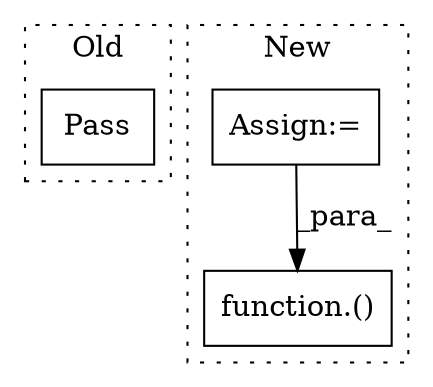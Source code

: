 digraph G {
subgraph cluster0 {
1 [label="Pass" a="62" s="3819" l="4" shape="box"];
label = "Old";
style="dotted";
}
subgraph cluster1 {
2 [label="function.()" a="75" s="4306,4353" l="32,1" shape="box"];
3 [label="Assign:=" a="68" s="4086" l="3" shape="box"];
label = "New";
style="dotted";
}
3 -> 2 [label="_para_"];
}